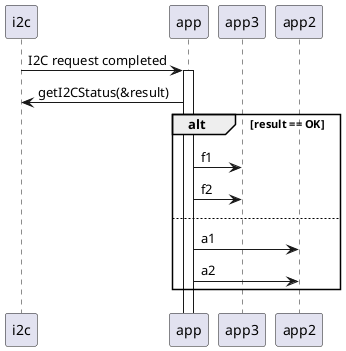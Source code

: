 {
  "sha1": "b7keowsw3tte3eo4ll6cuw5lcu83wpe",
  "insertion": {
    "when": "2024-05-30T20:48:22.034Z",
    "url": "https://forum.plantuml.net/16579/plantuml-inner-group-exceeded-the-outer-group",
    "user": "plantuml@gmail.com"
  }
}
@startuml
!pragma teoz true

i2c -> app ++ : I2C request completed
app -> i2c : getI2CStatus(&result)

alt result == OK
  app->app3 : f1
  app->app3 : f2
else
  app->app2 : a1
  app->app2 : a2
end

@enduml
